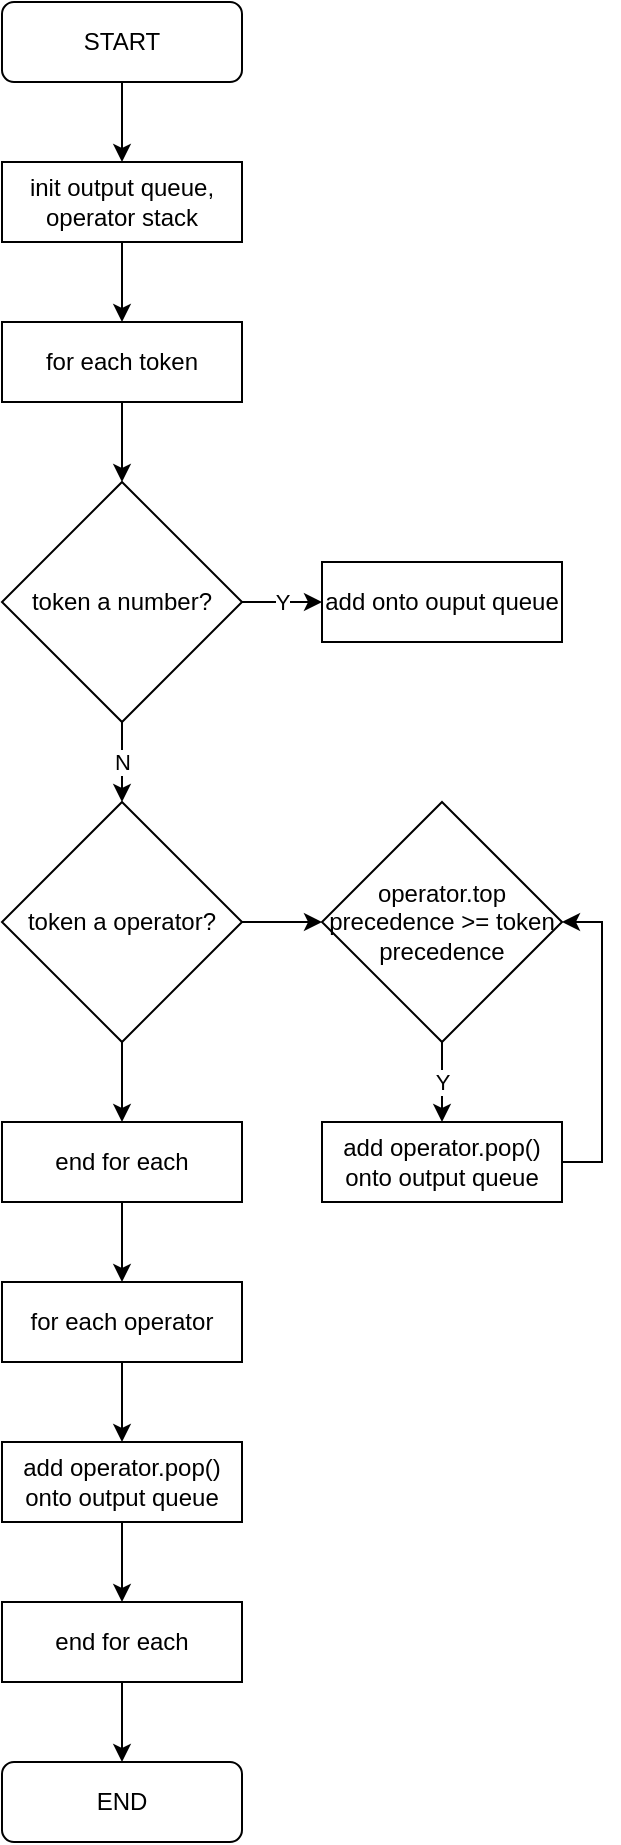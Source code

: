 <mxfile version="24.4.8" type="device">
  <diagram name="Page-1" id="6B25BJ7-MOY6aGn2Ai_U">
    <mxGraphModel dx="1257" dy="760" grid="1" gridSize="10" guides="1" tooltips="1" connect="1" arrows="1" fold="1" page="1" pageScale="1" pageWidth="3300" pageHeight="4681" math="0" shadow="0">
      <root>
        <mxCell id="0" />
        <mxCell id="1" parent="0" />
        <mxCell id="6WNdYaCo972C8atlR3n3-50" value="" style="edgeStyle=orthogonalEdgeStyle;rounded=0;orthogonalLoop=1;jettySize=auto;html=1;" edge="1" parent="1" source="6WNdYaCo972C8atlR3n3-48" target="6WNdYaCo972C8atlR3n3-49">
          <mxGeometry relative="1" as="geometry" />
        </mxCell>
        <mxCell id="6WNdYaCo972C8atlR3n3-48" value="START" style="rounded=1;whiteSpace=wrap;html=1;" vertex="1" parent="1">
          <mxGeometry x="40" y="40" width="120" height="40" as="geometry" />
        </mxCell>
        <mxCell id="6WNdYaCo972C8atlR3n3-53" value="" style="edgeStyle=orthogonalEdgeStyle;rounded=0;orthogonalLoop=1;jettySize=auto;html=1;" edge="1" parent="1" source="6WNdYaCo972C8atlR3n3-49" target="6WNdYaCo972C8atlR3n3-52">
          <mxGeometry relative="1" as="geometry" />
        </mxCell>
        <mxCell id="6WNdYaCo972C8atlR3n3-49" value="init output queue, operator stack" style="rounded=0;whiteSpace=wrap;html=1;" vertex="1" parent="1">
          <mxGeometry x="40" y="120" width="120" height="40" as="geometry" />
        </mxCell>
        <mxCell id="6WNdYaCo972C8atlR3n3-58" value="" style="edgeStyle=orthogonalEdgeStyle;rounded=0;orthogonalLoop=1;jettySize=auto;html=1;" edge="1" parent="1" source="6WNdYaCo972C8atlR3n3-52" target="6WNdYaCo972C8atlR3n3-54">
          <mxGeometry relative="1" as="geometry" />
        </mxCell>
        <mxCell id="6WNdYaCo972C8atlR3n3-52" value="for each token" style="whiteSpace=wrap;html=1;rounded=0;" vertex="1" parent="1">
          <mxGeometry x="40" y="200" width="120" height="40" as="geometry" />
        </mxCell>
        <mxCell id="6WNdYaCo972C8atlR3n3-59" value="Y" style="edgeStyle=orthogonalEdgeStyle;rounded=0;orthogonalLoop=1;jettySize=auto;html=1;" edge="1" parent="1" source="6WNdYaCo972C8atlR3n3-54" target="6WNdYaCo972C8atlR3n3-55">
          <mxGeometry relative="1" as="geometry" />
        </mxCell>
        <mxCell id="6WNdYaCo972C8atlR3n3-61" value="N" style="edgeStyle=orthogonalEdgeStyle;rounded=0;orthogonalLoop=1;jettySize=auto;html=1;" edge="1" parent="1" source="6WNdYaCo972C8atlR3n3-54" target="6WNdYaCo972C8atlR3n3-60">
          <mxGeometry relative="1" as="geometry" />
        </mxCell>
        <mxCell id="6WNdYaCo972C8atlR3n3-54" value="token a number?" style="rhombus;whiteSpace=wrap;html=1;" vertex="1" parent="1">
          <mxGeometry x="40" y="280" width="120" height="120" as="geometry" />
        </mxCell>
        <mxCell id="6WNdYaCo972C8atlR3n3-55" value="add onto ouput queue" style="rounded=0;whiteSpace=wrap;html=1;" vertex="1" parent="1">
          <mxGeometry x="200" y="320" width="120" height="40" as="geometry" />
        </mxCell>
        <mxCell id="6WNdYaCo972C8atlR3n3-63" value="" style="edgeStyle=orthogonalEdgeStyle;rounded=0;orthogonalLoop=1;jettySize=auto;html=1;" edge="1" parent="1" source="6WNdYaCo972C8atlR3n3-60">
          <mxGeometry relative="1" as="geometry">
            <mxPoint x="200" y="500" as="targetPoint" />
          </mxGeometry>
        </mxCell>
        <mxCell id="6WNdYaCo972C8atlR3n3-70" value="" style="edgeStyle=orthogonalEdgeStyle;rounded=0;orthogonalLoop=1;jettySize=auto;html=1;" edge="1" parent="1" source="6WNdYaCo972C8atlR3n3-60" target="6WNdYaCo972C8atlR3n3-69">
          <mxGeometry relative="1" as="geometry" />
        </mxCell>
        <mxCell id="6WNdYaCo972C8atlR3n3-60" value="token a operator?" style="rhombus;whiteSpace=wrap;html=1;" vertex="1" parent="1">
          <mxGeometry x="40" y="440" width="120" height="120" as="geometry" />
        </mxCell>
        <mxCell id="6WNdYaCo972C8atlR3n3-67" value="Y" style="edgeStyle=orthogonalEdgeStyle;rounded=0;orthogonalLoop=1;jettySize=auto;html=1;" edge="1" parent="1" source="6WNdYaCo972C8atlR3n3-65" target="6WNdYaCo972C8atlR3n3-66">
          <mxGeometry relative="1" as="geometry" />
        </mxCell>
        <mxCell id="6WNdYaCo972C8atlR3n3-65" value="operator.top&lt;div&gt;precedence &amp;gt;= token&lt;/div&gt;&lt;div&gt;precedence&lt;/div&gt;" style="rhombus;whiteSpace=wrap;html=1;" vertex="1" parent="1">
          <mxGeometry x="200" y="440" width="120" height="120" as="geometry" />
        </mxCell>
        <mxCell id="6WNdYaCo972C8atlR3n3-68" style="edgeStyle=orthogonalEdgeStyle;rounded=0;orthogonalLoop=1;jettySize=auto;html=1;entryX=1;entryY=0.5;entryDx=0;entryDy=0;" edge="1" parent="1" source="6WNdYaCo972C8atlR3n3-66" target="6WNdYaCo972C8atlR3n3-65">
          <mxGeometry relative="1" as="geometry">
            <Array as="points">
              <mxPoint x="340" y="620" />
              <mxPoint x="340" y="500" />
            </Array>
          </mxGeometry>
        </mxCell>
        <mxCell id="6WNdYaCo972C8atlR3n3-66" value="add operator.pop() onto output queue" style="rounded=0;whiteSpace=wrap;html=1;" vertex="1" parent="1">
          <mxGeometry x="200" y="600" width="120" height="40" as="geometry" />
        </mxCell>
        <mxCell id="6WNdYaCo972C8atlR3n3-72" value="" style="edgeStyle=orthogonalEdgeStyle;rounded=0;orthogonalLoop=1;jettySize=auto;html=1;" edge="1" parent="1" source="6WNdYaCo972C8atlR3n3-69" target="6WNdYaCo972C8atlR3n3-71">
          <mxGeometry relative="1" as="geometry" />
        </mxCell>
        <mxCell id="6WNdYaCo972C8atlR3n3-69" value="end for each" style="rounded=0;whiteSpace=wrap;html=1;" vertex="1" parent="1">
          <mxGeometry x="40" y="600" width="120" height="40" as="geometry" />
        </mxCell>
        <mxCell id="6WNdYaCo972C8atlR3n3-74" value="" style="edgeStyle=orthogonalEdgeStyle;rounded=0;orthogonalLoop=1;jettySize=auto;html=1;" edge="1" parent="1" source="6WNdYaCo972C8atlR3n3-71" target="6WNdYaCo972C8atlR3n3-73">
          <mxGeometry relative="1" as="geometry" />
        </mxCell>
        <mxCell id="6WNdYaCo972C8atlR3n3-71" value="for each operator" style="rounded=0;whiteSpace=wrap;html=1;" vertex="1" parent="1">
          <mxGeometry x="40" y="680" width="120" height="40" as="geometry" />
        </mxCell>
        <mxCell id="6WNdYaCo972C8atlR3n3-77" value="" style="edgeStyle=orthogonalEdgeStyle;rounded=0;orthogonalLoop=1;jettySize=auto;html=1;" edge="1" parent="1" source="6WNdYaCo972C8atlR3n3-73" target="6WNdYaCo972C8atlR3n3-75">
          <mxGeometry relative="1" as="geometry" />
        </mxCell>
        <mxCell id="6WNdYaCo972C8atlR3n3-73" value="add operator.pop() onto output queue" style="rounded=0;whiteSpace=wrap;html=1;" vertex="1" parent="1">
          <mxGeometry x="40" y="760" width="120" height="40" as="geometry" />
        </mxCell>
        <mxCell id="6WNdYaCo972C8atlR3n3-78" value="" style="edgeStyle=orthogonalEdgeStyle;rounded=0;orthogonalLoop=1;jettySize=auto;html=1;" edge="1" parent="1" source="6WNdYaCo972C8atlR3n3-75" target="6WNdYaCo972C8atlR3n3-76">
          <mxGeometry relative="1" as="geometry" />
        </mxCell>
        <mxCell id="6WNdYaCo972C8atlR3n3-75" value="end for each" style="rounded=0;whiteSpace=wrap;html=1;" vertex="1" parent="1">
          <mxGeometry x="40" y="840" width="120" height="40" as="geometry" />
        </mxCell>
        <mxCell id="6WNdYaCo972C8atlR3n3-76" value="END" style="rounded=1;whiteSpace=wrap;html=1;" vertex="1" parent="1">
          <mxGeometry x="40" y="920" width="120" height="40" as="geometry" />
        </mxCell>
      </root>
    </mxGraphModel>
  </diagram>
</mxfile>
